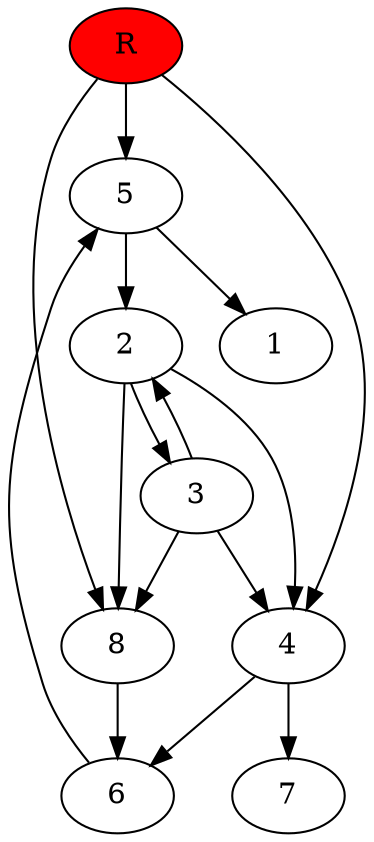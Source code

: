 digraph prb39574 {
	1
	2
	3
	4
	5
	6
	7
	8
	R [fillcolor="#ff0000" style=filled]
	2 -> 3
	2 -> 4
	2 -> 8
	3 -> 2
	3 -> 4
	3 -> 8
	4 -> 6
	4 -> 7
	5 -> 1
	5 -> 2
	6 -> 5
	8 -> 6
	R -> 4
	R -> 5
	R -> 8
}

